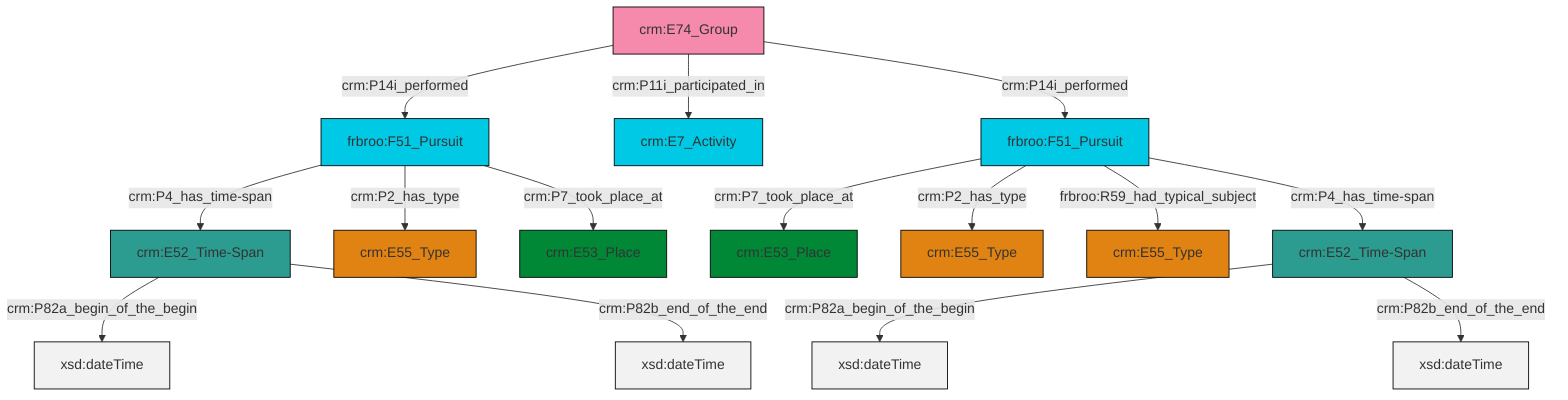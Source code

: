 graph TD
classDef Literal fill:#f2f2f2,stroke:#000000;
classDef CRM_Entity fill:#FFFFFF,stroke:#000000;
classDef Temporal_Entity fill:#00C9E6, stroke:#000000;
classDef Type fill:#E18312, stroke:#000000;
classDef Time-Span fill:#2C9C91, stroke:#000000;
classDef Appellation fill:#FFEB7F, stroke:#000000;
classDef Place fill:#008836, stroke:#000000;
classDef Persistent_Item fill:#B266B2, stroke:#000000;
classDef Conceptual_Object fill:#FFD700, stroke:#000000;
classDef Physical_Thing fill:#D2B48C, stroke:#000000;
classDef Actor fill:#f58aad, stroke:#000000;
classDef PC_Classes fill:#4ce600, stroke:#000000;
classDef Multi fill:#cccccc,stroke:#000000;

0["frbroo:F51_Pursuit"]:::Temporal_Entity -->|crm:P4_has_time-span| 1["crm:E52_Time-Span"]:::Time-Span
2["crm:E74_Group"]:::Actor -->|crm:P14i_performed| 0["frbroo:F51_Pursuit"]:::Temporal_Entity
0["frbroo:F51_Pursuit"]:::Temporal_Entity -->|crm:P2_has_type| 4["crm:E55_Type"]:::Type
5["crm:E52_Time-Span"]:::Time-Span -->|crm:P82a_begin_of_the_begin| 6[xsd:dateTime]:::Literal
15["frbroo:F51_Pursuit"]:::Temporal_Entity -->|crm:P7_took_place_at| 16["crm:E53_Place"]:::Place
1["crm:E52_Time-Span"]:::Time-Span -->|crm:P82a_begin_of_the_begin| 17[xsd:dateTime]:::Literal
1["crm:E52_Time-Span"]:::Time-Span -->|crm:P82b_end_of_the_end| 20[xsd:dateTime]:::Literal
0["frbroo:F51_Pursuit"]:::Temporal_Entity -->|crm:P7_took_place_at| 18["crm:E53_Place"]:::Place
15["frbroo:F51_Pursuit"]:::Temporal_Entity -->|crm:P2_has_type| 9["crm:E55_Type"]:::Type
15["frbroo:F51_Pursuit"]:::Temporal_Entity -->|frbroo:R59_had_typical_subject| 13["crm:E55_Type"]:::Type
5["crm:E52_Time-Span"]:::Time-Span -->|crm:P82b_end_of_the_end| 24[xsd:dateTime]:::Literal
2["crm:E74_Group"]:::Actor -->|crm:P11i_participated_in| 7["crm:E7_Activity"]:::Temporal_Entity
2["crm:E74_Group"]:::Actor -->|crm:P14i_performed| 15["frbroo:F51_Pursuit"]:::Temporal_Entity
15["frbroo:F51_Pursuit"]:::Temporal_Entity -->|crm:P4_has_time-span| 5["crm:E52_Time-Span"]:::Time-Span